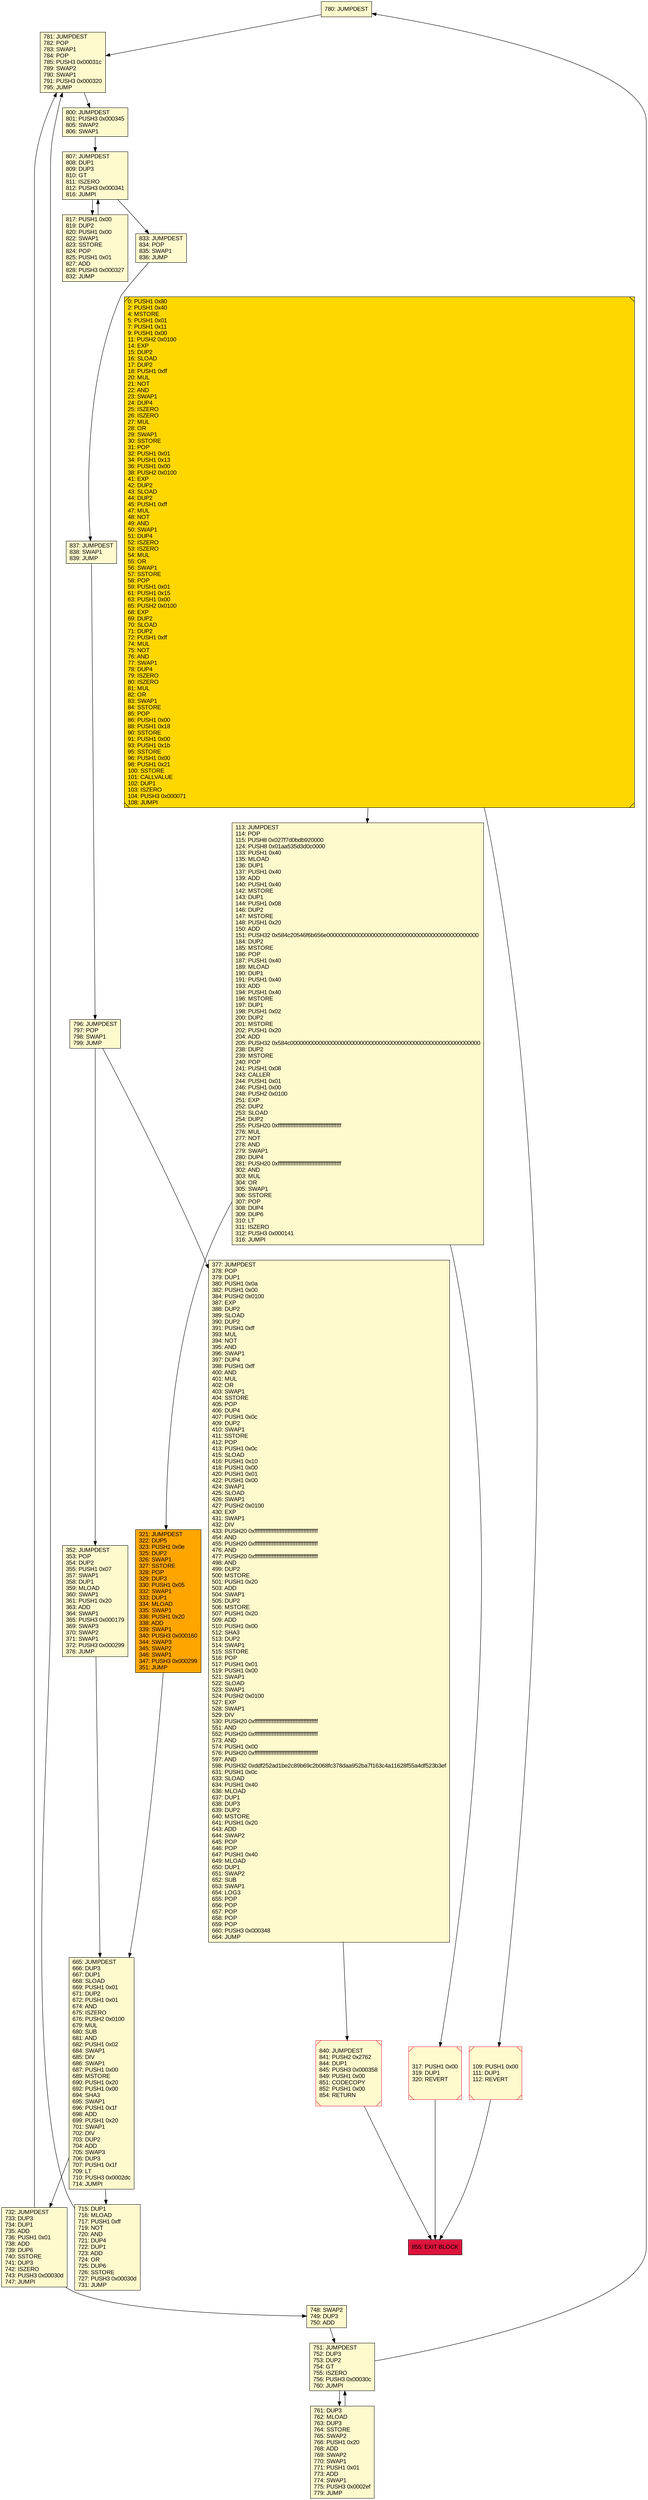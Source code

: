 digraph G {
bgcolor=transparent rankdir=UD;
node [shape=box style=filled color=black fillcolor=white fontname=arial fontcolor=black];
780 [label="780: JUMPDEST\l" fillcolor=lemonchiffon ];
0 [label="0: PUSH1 0x80\l2: PUSH1 0x40\l4: MSTORE\l5: PUSH1 0x01\l7: PUSH1 0x11\l9: PUSH1 0x00\l11: PUSH2 0x0100\l14: EXP\l15: DUP2\l16: SLOAD\l17: DUP2\l18: PUSH1 0xff\l20: MUL\l21: NOT\l22: AND\l23: SWAP1\l24: DUP4\l25: ISZERO\l26: ISZERO\l27: MUL\l28: OR\l29: SWAP1\l30: SSTORE\l31: POP\l32: PUSH1 0x01\l34: PUSH1 0x13\l36: PUSH1 0x00\l38: PUSH2 0x0100\l41: EXP\l42: DUP2\l43: SLOAD\l44: DUP2\l45: PUSH1 0xff\l47: MUL\l48: NOT\l49: AND\l50: SWAP1\l51: DUP4\l52: ISZERO\l53: ISZERO\l54: MUL\l55: OR\l56: SWAP1\l57: SSTORE\l58: POP\l59: PUSH1 0x01\l61: PUSH1 0x15\l63: PUSH1 0x00\l65: PUSH2 0x0100\l68: EXP\l69: DUP2\l70: SLOAD\l71: DUP2\l72: PUSH1 0xff\l74: MUL\l75: NOT\l76: AND\l77: SWAP1\l78: DUP4\l79: ISZERO\l80: ISZERO\l81: MUL\l82: OR\l83: SWAP1\l84: SSTORE\l85: POP\l86: PUSH1 0x00\l88: PUSH1 0x18\l90: SSTORE\l91: PUSH1 0x00\l93: PUSH1 0x1b\l95: SSTORE\l96: PUSH1 0x00\l98: PUSH1 0x21\l100: SSTORE\l101: CALLVALUE\l102: DUP1\l103: ISZERO\l104: PUSH3 0x000071\l108: JUMPI\l" fillcolor=lemonchiffon shape=Msquare fillcolor=gold ];
321 [label="321: JUMPDEST\l322: DUP5\l323: PUSH1 0x0e\l325: DUP2\l326: SWAP1\l327: SSTORE\l328: POP\l329: DUP3\l330: PUSH1 0x05\l332: SWAP1\l333: DUP1\l334: MLOAD\l335: SWAP1\l336: PUSH1 0x20\l338: ADD\l339: SWAP1\l340: PUSH3 0x000160\l344: SWAP3\l345: SWAP2\l346: SWAP1\l347: PUSH3 0x000299\l351: JUMP\l" fillcolor=orange ];
109 [label="109: PUSH1 0x00\l111: DUP1\l112: REVERT\l" fillcolor=lemonchiffon shape=Msquare color=crimson ];
796 [label="796: JUMPDEST\l797: POP\l798: SWAP1\l799: JUMP\l" fillcolor=lemonchiffon ];
840 [label="840: JUMPDEST\l841: PUSH2 0x2762\l844: DUP1\l845: PUSH3 0x000358\l849: PUSH1 0x00\l851: CODECOPY\l852: PUSH1 0x00\l854: RETURN\l" fillcolor=lemonchiffon shape=Msquare color=crimson ];
761 [label="761: DUP3\l762: MLOAD\l763: DUP3\l764: SSTORE\l765: SWAP2\l766: PUSH1 0x20\l768: ADD\l769: SWAP2\l770: SWAP1\l771: PUSH1 0x01\l773: ADD\l774: SWAP1\l775: PUSH3 0x0002ef\l779: JUMP\l" fillcolor=lemonchiffon ];
748 [label="748: SWAP2\l749: DUP3\l750: ADD\l" fillcolor=lemonchiffon ];
715 [label="715: DUP1\l716: MLOAD\l717: PUSH1 0xff\l719: NOT\l720: AND\l721: DUP4\l722: DUP1\l723: ADD\l724: OR\l725: DUP6\l726: SSTORE\l727: PUSH3 0x00030d\l731: JUMP\l" fillcolor=lemonchiffon ];
837 [label="837: JUMPDEST\l838: SWAP1\l839: JUMP\l" fillcolor=lemonchiffon ];
377 [label="377: JUMPDEST\l378: POP\l379: DUP1\l380: PUSH1 0x0a\l382: PUSH1 0x00\l384: PUSH2 0x0100\l387: EXP\l388: DUP2\l389: SLOAD\l390: DUP2\l391: PUSH1 0xff\l393: MUL\l394: NOT\l395: AND\l396: SWAP1\l397: DUP4\l398: PUSH1 0xff\l400: AND\l401: MUL\l402: OR\l403: SWAP1\l404: SSTORE\l405: POP\l406: DUP4\l407: PUSH1 0x0c\l409: DUP2\l410: SWAP1\l411: SSTORE\l412: POP\l413: PUSH1 0x0c\l415: SLOAD\l416: PUSH1 0x10\l418: PUSH1 0x00\l420: PUSH1 0x01\l422: PUSH1 0x00\l424: SWAP1\l425: SLOAD\l426: SWAP1\l427: PUSH2 0x0100\l430: EXP\l431: SWAP1\l432: DIV\l433: PUSH20 0xffffffffffffffffffffffffffffffffffffffff\l454: AND\l455: PUSH20 0xffffffffffffffffffffffffffffffffffffffff\l476: AND\l477: PUSH20 0xffffffffffffffffffffffffffffffffffffffff\l498: AND\l499: DUP2\l500: MSTORE\l501: PUSH1 0x20\l503: ADD\l504: SWAP1\l505: DUP2\l506: MSTORE\l507: PUSH1 0x20\l509: ADD\l510: PUSH1 0x00\l512: SHA3\l513: DUP2\l514: SWAP1\l515: SSTORE\l516: POP\l517: PUSH1 0x01\l519: PUSH1 0x00\l521: SWAP1\l522: SLOAD\l523: SWAP1\l524: PUSH2 0x0100\l527: EXP\l528: SWAP1\l529: DIV\l530: PUSH20 0xffffffffffffffffffffffffffffffffffffffff\l551: AND\l552: PUSH20 0xffffffffffffffffffffffffffffffffffffffff\l573: AND\l574: PUSH1 0x00\l576: PUSH20 0xffffffffffffffffffffffffffffffffffffffff\l597: AND\l598: PUSH32 0xddf252ad1be2c89b69c2b068fc378daa952ba7f163c4a11628f55a4df523b3ef\l631: PUSH1 0x0c\l633: SLOAD\l634: PUSH1 0x40\l636: MLOAD\l637: DUP1\l638: DUP3\l639: DUP2\l640: MSTORE\l641: PUSH1 0x20\l643: ADD\l644: SWAP2\l645: POP\l646: POP\l647: PUSH1 0x40\l649: MLOAD\l650: DUP1\l651: SWAP2\l652: SUB\l653: SWAP1\l654: LOG3\l655: POP\l656: POP\l657: POP\l658: POP\l659: POP\l660: PUSH3 0x000348\l664: JUMP\l" fillcolor=lemonchiffon ];
833 [label="833: JUMPDEST\l834: POP\l835: SWAP1\l836: JUMP\l" fillcolor=lemonchiffon ];
800 [label="800: JUMPDEST\l801: PUSH3 0x000345\l805: SWAP2\l806: SWAP1\l" fillcolor=lemonchiffon ];
113 [label="113: JUMPDEST\l114: POP\l115: PUSH8 0x027f7d0bdb920000\l124: PUSH8 0x01aa535d3d0c0000\l133: PUSH1 0x40\l135: MLOAD\l136: DUP1\l137: PUSH1 0x40\l139: ADD\l140: PUSH1 0x40\l142: MSTORE\l143: DUP1\l144: PUSH1 0x08\l146: DUP2\l147: MSTORE\l148: PUSH1 0x20\l150: ADD\l151: PUSH32 0x584c20546f6b656e000000000000000000000000000000000000000000000000\l184: DUP2\l185: MSTORE\l186: POP\l187: PUSH1 0x40\l189: MLOAD\l190: DUP1\l191: PUSH1 0x40\l193: ADD\l194: PUSH1 0x40\l196: MSTORE\l197: DUP1\l198: PUSH1 0x02\l200: DUP2\l201: MSTORE\l202: PUSH1 0x20\l204: ADD\l205: PUSH32 0x584c000000000000000000000000000000000000000000000000000000000000\l238: DUP2\l239: MSTORE\l240: POP\l241: PUSH1 0x08\l243: CALLER\l244: PUSH1 0x01\l246: PUSH1 0x00\l248: PUSH2 0x0100\l251: EXP\l252: DUP2\l253: SLOAD\l254: DUP2\l255: PUSH20 0xffffffffffffffffffffffffffffffffffffffff\l276: MUL\l277: NOT\l278: AND\l279: SWAP1\l280: DUP4\l281: PUSH20 0xffffffffffffffffffffffffffffffffffffffff\l302: AND\l303: MUL\l304: OR\l305: SWAP1\l306: SSTORE\l307: POP\l308: DUP4\l309: DUP6\l310: LT\l311: ISZERO\l312: PUSH3 0x000141\l316: JUMPI\l" fillcolor=lemonchiffon ];
855 [label="855: EXIT BLOCK\l" fillcolor=crimson ];
807 [label="807: JUMPDEST\l808: DUP1\l809: DUP3\l810: GT\l811: ISZERO\l812: PUSH3 0x000341\l816: JUMPI\l" fillcolor=lemonchiffon ];
817 [label="817: PUSH1 0x00\l819: DUP2\l820: PUSH1 0x00\l822: SWAP1\l823: SSTORE\l824: POP\l825: PUSH1 0x01\l827: ADD\l828: PUSH3 0x000327\l832: JUMP\l" fillcolor=lemonchiffon ];
732 [label="732: JUMPDEST\l733: DUP3\l734: DUP1\l735: ADD\l736: PUSH1 0x01\l738: ADD\l739: DUP6\l740: SSTORE\l741: DUP3\l742: ISZERO\l743: PUSH3 0x00030d\l747: JUMPI\l" fillcolor=lemonchiffon ];
317 [label="317: PUSH1 0x00\l319: DUP1\l320: REVERT\l" fillcolor=lemonchiffon shape=Msquare color=crimson ];
352 [label="352: JUMPDEST\l353: POP\l354: DUP2\l355: PUSH1 0x07\l357: SWAP1\l358: DUP1\l359: MLOAD\l360: SWAP1\l361: PUSH1 0x20\l363: ADD\l364: SWAP1\l365: PUSH3 0x000179\l369: SWAP3\l370: SWAP2\l371: SWAP1\l372: PUSH3 0x000299\l376: JUMP\l" fillcolor=lemonchiffon ];
665 [label="665: JUMPDEST\l666: DUP3\l667: DUP1\l668: SLOAD\l669: PUSH1 0x01\l671: DUP2\l672: PUSH1 0x01\l674: AND\l675: ISZERO\l676: PUSH2 0x0100\l679: MUL\l680: SUB\l681: AND\l682: PUSH1 0x02\l684: SWAP1\l685: DIV\l686: SWAP1\l687: PUSH1 0x00\l689: MSTORE\l690: PUSH1 0x20\l692: PUSH1 0x00\l694: SHA3\l695: SWAP1\l696: PUSH1 0x1f\l698: ADD\l699: PUSH1 0x20\l701: SWAP1\l702: DIV\l703: DUP2\l704: ADD\l705: SWAP3\l706: DUP3\l707: PUSH1 0x1f\l709: LT\l710: PUSH3 0x0002dc\l714: JUMPI\l" fillcolor=lemonchiffon ];
781 [label="781: JUMPDEST\l782: POP\l783: SWAP1\l784: POP\l785: PUSH3 0x00031c\l789: SWAP2\l790: SWAP1\l791: PUSH3 0x000320\l795: JUMP\l" fillcolor=lemonchiffon ];
751 [label="751: JUMPDEST\l752: DUP3\l753: DUP2\l754: GT\l755: ISZERO\l756: PUSH3 0x00030c\l760: JUMPI\l" fillcolor=lemonchiffon ];
800 -> 807;
732 -> 781;
0 -> 109;
317 -> 855;
665 -> 715;
807 -> 817;
817 -> 807;
796 -> 352;
751 -> 761;
761 -> 751;
109 -> 855;
796 -> 377;
751 -> 780;
780 -> 781;
352 -> 665;
833 -> 837;
665 -> 732;
807 -> 833;
113 -> 317;
781 -> 800;
715 -> 781;
0 -> 113;
113 -> 321;
748 -> 751;
732 -> 748;
840 -> 855;
321 -> 665;
837 -> 796;
377 -> 840;
}